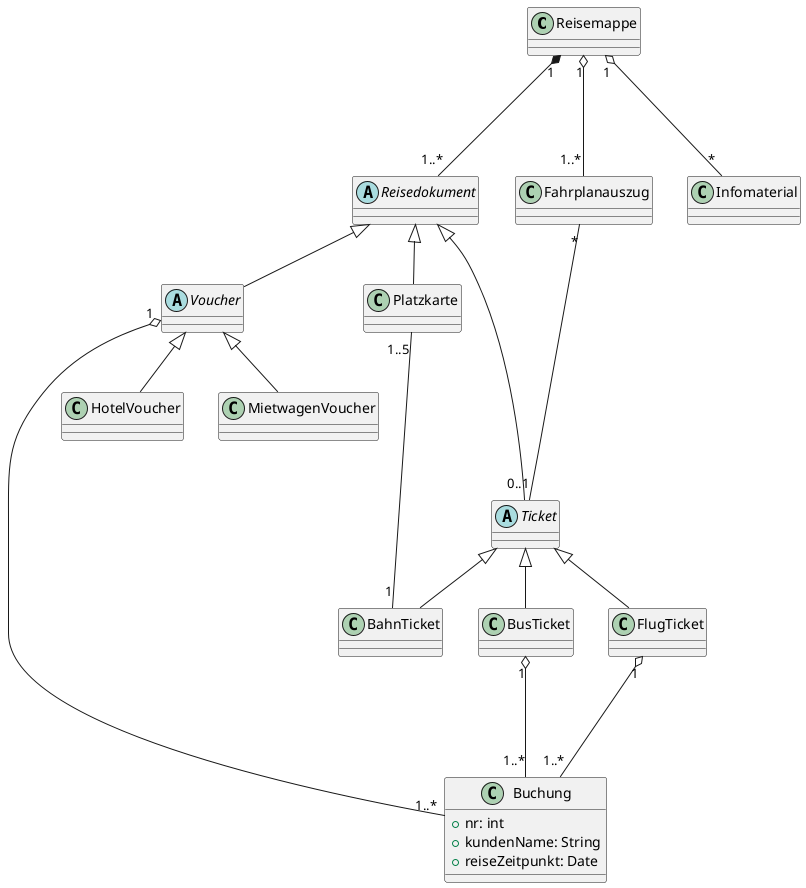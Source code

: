 @startuml
class Reisemappe

Reisemappe "1" *--- "1..*" Reisedokument
Reisemappe "1" o--- "1..*" Fahrplanauszug
Reisemappe "1" o--- "*" Infomaterial

abstract class Reisedokument

abstract class Ticket extends Reisedokument

class BusTicket extends Ticket
class BahnTicket extends Ticket
class FlugTicket extends Ticket

abstract class Voucher extends Reisedokument

class HotelVoucher extends Voucher
class MietwagenVoucher extends Voucher

class Platzkarte extends Reisedokument

Platzkarte "1..5" ---- "1" BahnTicket

class Fahrplanauszug

Fahrplanauszug "*" ---- "0..1" Ticket

class Infomaterial

Voucher "1" o--- "1..*" Buchung
BusTicket "1" o--- "1..*" Buchung
FlugTicket "1" o--- "1..*" Buchung

class Buchung {
	+ nr: int
	+ kundenName: String
	+ reiseZeitpunkt: Date
}
@enduml
